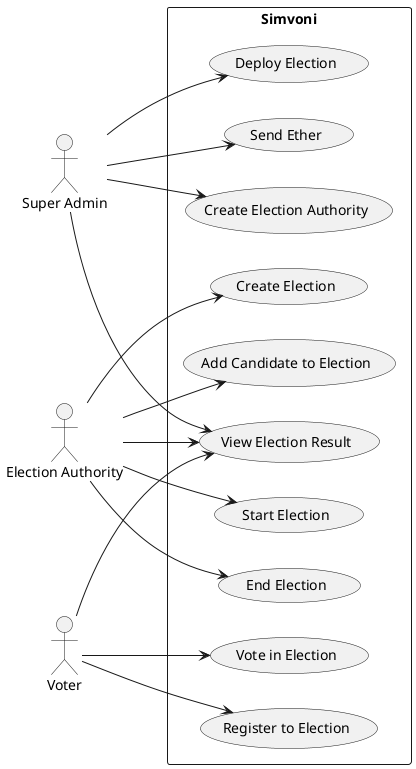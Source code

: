 @startuml

left to right direction
actor "Super Admin" as sa
actor "Election Authority" as ea
actor "Voter" as vo

rectangle Simvoni {
    usecase "Create Election Authority" as create_ea
    usecase "Deploy Election" as deploy_election
    usecase "Send Ether" as send_ether
    usecase "Create Election" as create_election
    usecase "Add Candidate to Election" as add_candidate
    usecase "Start Election" as start_election
    usecase "End Election" as end_election
    usecase "Register to Election" as register_to_election
    usecase "Vote in Election" as vote_in_election
    usecase "View Election Result" as view_election_result
}

sa --> create_ea
sa --> deploy_election
sa --> send_ether
ea --> create_election
ea --> add_candidate
ea --> start_election
ea --> end_election
vo --> register_to_election
vo --> vote_in_election

sa --> view_election_result
ea --> view_election_result
vo --> view_election_result

@enduml